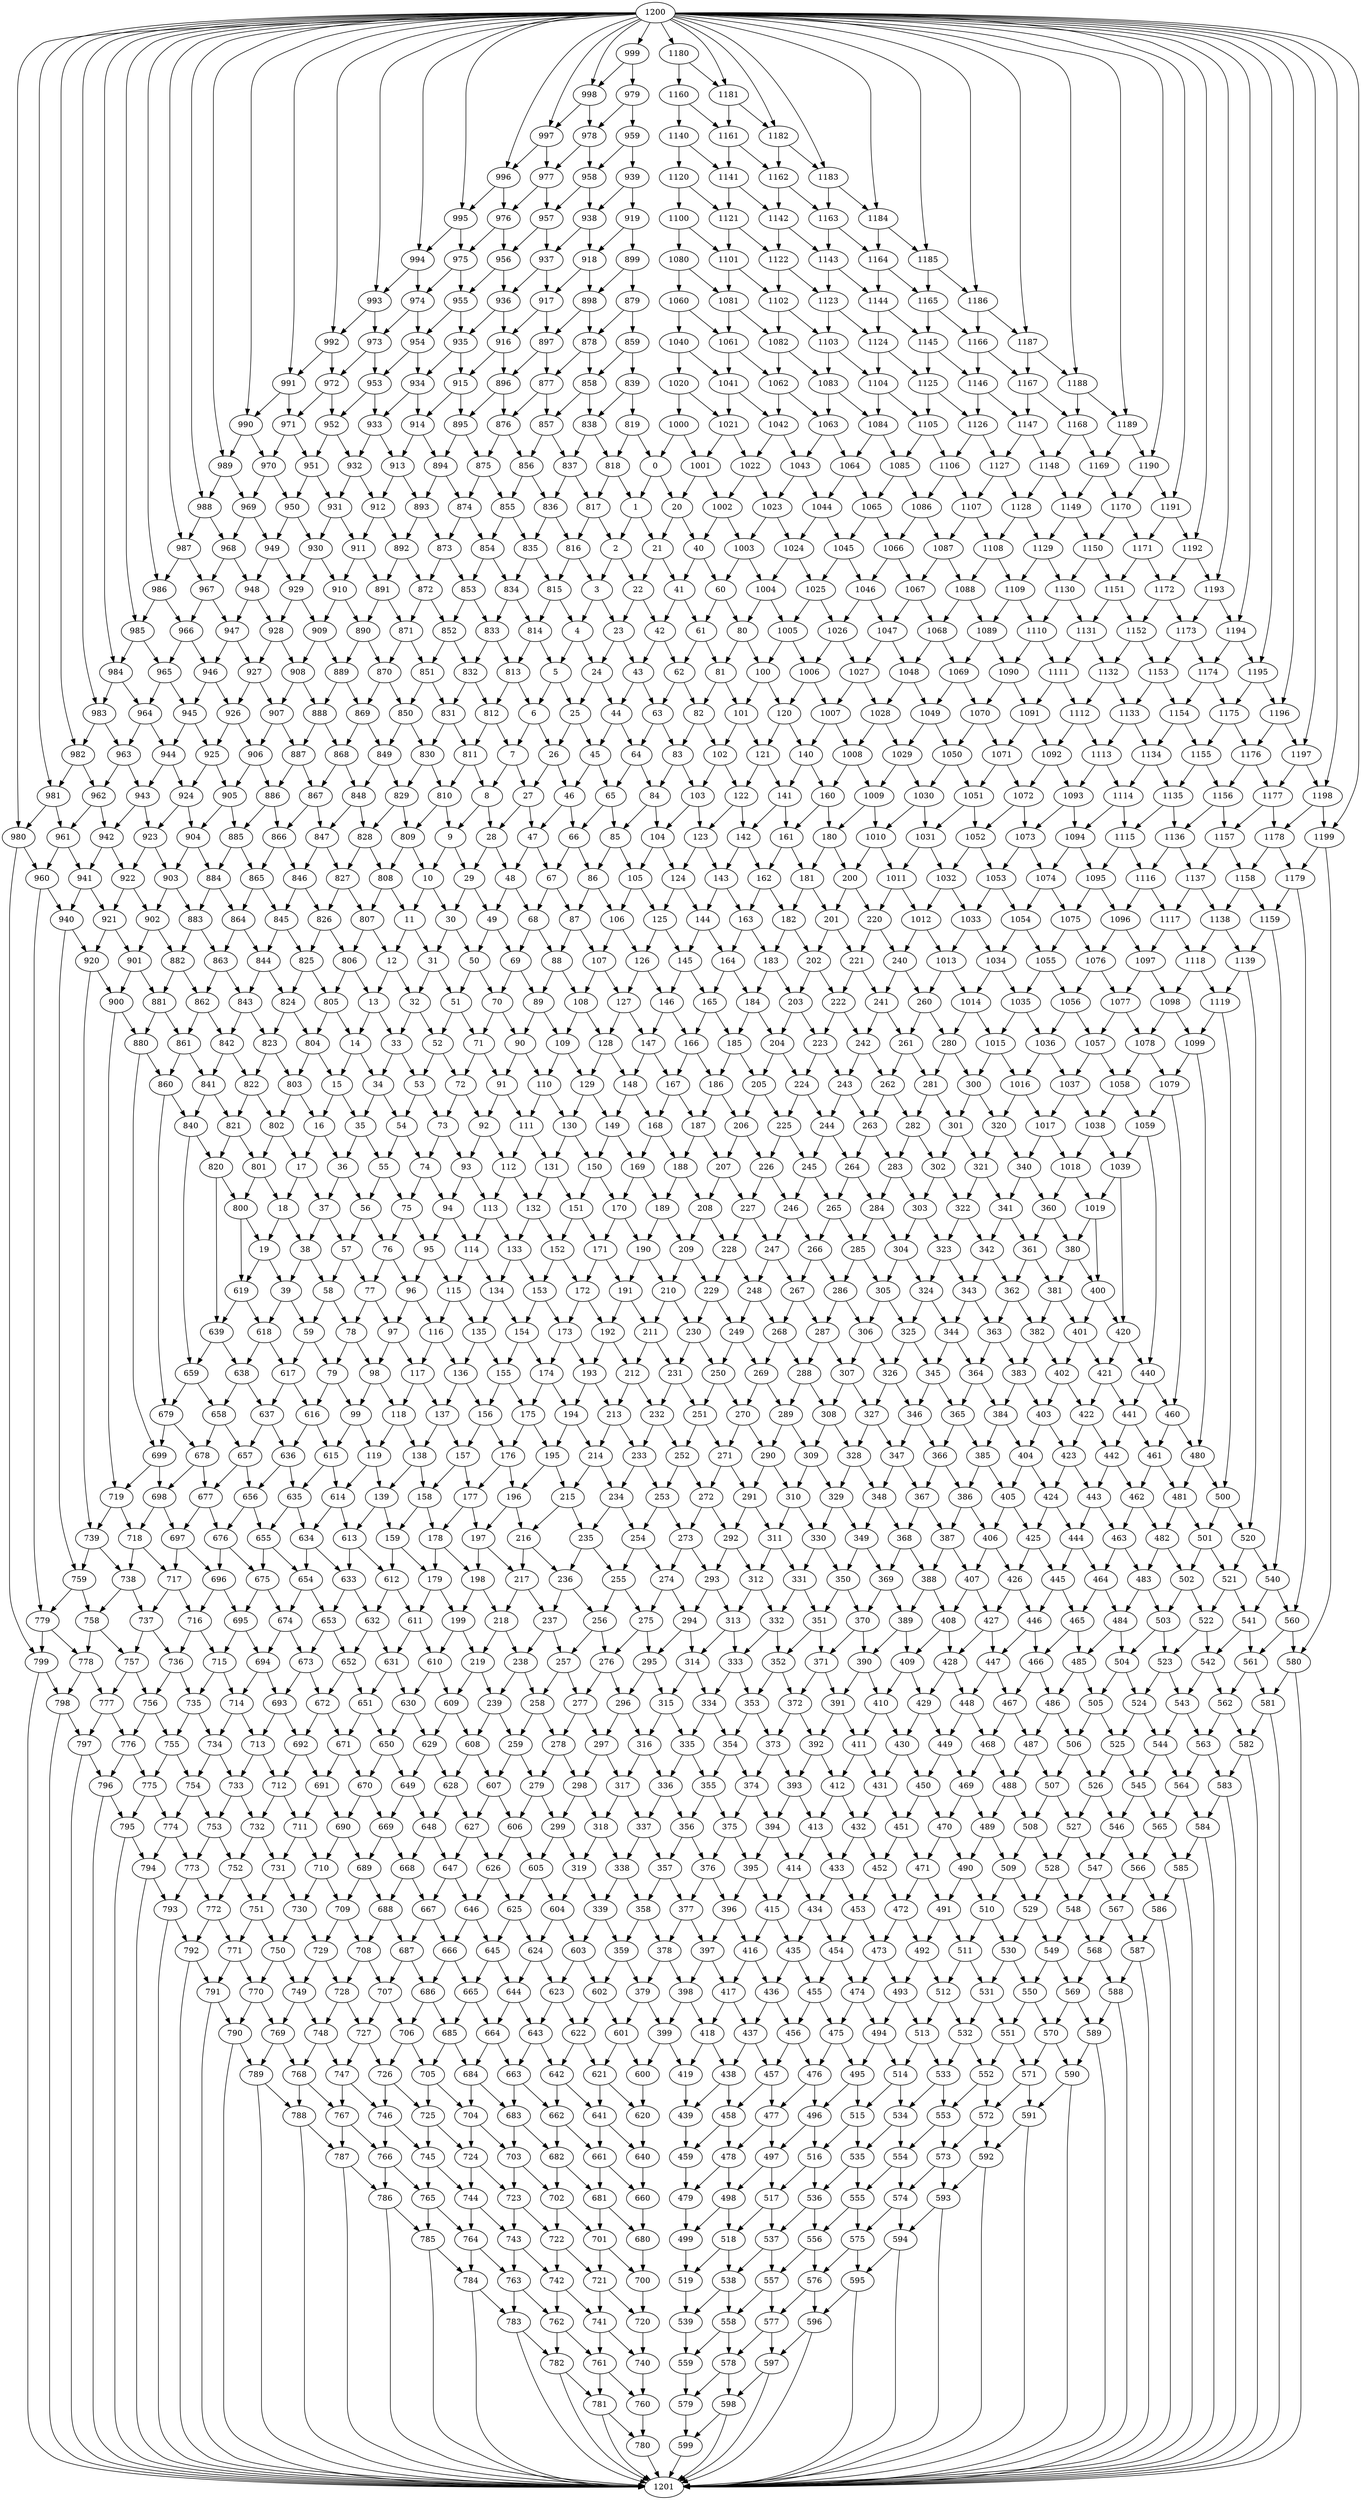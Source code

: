 /* Created by igraph 0.7.1 */
digraph {
  0;
  1;
  2;
  3;
  4;
  5;
  6;
  7;
  8;
  9;
  10;
  11;
  12;
  13;
  14;
  15;
  16;
  17;
  18;
  19;
  20;
  21;
  22;
  23;
  24;
  25;
  26;
  27;
  28;
  29;
  30;
  31;
  32;
  33;
  34;
  35;
  36;
  37;
  38;
  39;
  40;
  41;
  42;
  43;
  44;
  45;
  46;
  47;
  48;
  49;
  50;
  51;
  52;
  53;
  54;
  55;
  56;
  57;
  58;
  59;
  60;
  61;
  62;
  63;
  64;
  65;
  66;
  67;
  68;
  69;
  70;
  71;
  72;
  73;
  74;
  75;
  76;
  77;
  78;
  79;
  80;
  81;
  82;
  83;
  84;
  85;
  86;
  87;
  88;
  89;
  90;
  91;
  92;
  93;
  94;
  95;
  96;
  97;
  98;
  99;
  100;
  101;
  102;
  103;
  104;
  105;
  106;
  107;
  108;
  109;
  110;
  111;
  112;
  113;
  114;
  115;
  116;
  117;
  118;
  119;
  120;
  121;
  122;
  123;
  124;
  125;
  126;
  127;
  128;
  129;
  130;
  131;
  132;
  133;
  134;
  135;
  136;
  137;
  138;
  139;
  140;
  141;
  142;
  143;
  144;
  145;
  146;
  147;
  148;
  149;
  150;
  151;
  152;
  153;
  154;
  155;
  156;
  157;
  158;
  159;
  160;
  161;
  162;
  163;
  164;
  165;
  166;
  167;
  168;
  169;
  170;
  171;
  172;
  173;
  174;
  175;
  176;
  177;
  178;
  179;
  180;
  181;
  182;
  183;
  184;
  185;
  186;
  187;
  188;
  189;
  190;
  191;
  192;
  193;
  194;
  195;
  196;
  197;
  198;
  199;
  200;
  201;
  202;
  203;
  204;
  205;
  206;
  207;
  208;
  209;
  210;
  211;
  212;
  213;
  214;
  215;
  216;
  217;
  218;
  219;
  220;
  221;
  222;
  223;
  224;
  225;
  226;
  227;
  228;
  229;
  230;
  231;
  232;
  233;
  234;
  235;
  236;
  237;
  238;
  239;
  240;
  241;
  242;
  243;
  244;
  245;
  246;
  247;
  248;
  249;
  250;
  251;
  252;
  253;
  254;
  255;
  256;
  257;
  258;
  259;
  260;
  261;
  262;
  263;
  264;
  265;
  266;
  267;
  268;
  269;
  270;
  271;
  272;
  273;
  274;
  275;
  276;
  277;
  278;
  279;
  280;
  281;
  282;
  283;
  284;
  285;
  286;
  287;
  288;
  289;
  290;
  291;
  292;
  293;
  294;
  295;
  296;
  297;
  298;
  299;
  300;
  301;
  302;
  303;
  304;
  305;
  306;
  307;
  308;
  309;
  310;
  311;
  312;
  313;
  314;
  315;
  316;
  317;
  318;
  319;
  320;
  321;
  322;
  323;
  324;
  325;
  326;
  327;
  328;
  329;
  330;
  331;
  332;
  333;
  334;
  335;
  336;
  337;
  338;
  339;
  340;
  341;
  342;
  343;
  344;
  345;
  346;
  347;
  348;
  349;
  350;
  351;
  352;
  353;
  354;
  355;
  356;
  357;
  358;
  359;
  360;
  361;
  362;
  363;
  364;
  365;
  366;
  367;
  368;
  369;
  370;
  371;
  372;
  373;
  374;
  375;
  376;
  377;
  378;
  379;
  380;
  381;
  382;
  383;
  384;
  385;
  386;
  387;
  388;
  389;
  390;
  391;
  392;
  393;
  394;
  395;
  396;
  397;
  398;
  399;
  400;
  401;
  402;
  403;
  404;
  405;
  406;
  407;
  408;
  409;
  410;
  411;
  412;
  413;
  414;
  415;
  416;
  417;
  418;
  419;
  420;
  421;
  422;
  423;
  424;
  425;
  426;
  427;
  428;
  429;
  430;
  431;
  432;
  433;
  434;
  435;
  436;
  437;
  438;
  439;
  440;
  441;
  442;
  443;
  444;
  445;
  446;
  447;
  448;
  449;
  450;
  451;
  452;
  453;
  454;
  455;
  456;
  457;
  458;
  459;
  460;
  461;
  462;
  463;
  464;
  465;
  466;
  467;
  468;
  469;
  470;
  471;
  472;
  473;
  474;
  475;
  476;
  477;
  478;
  479;
  480;
  481;
  482;
  483;
  484;
  485;
  486;
  487;
  488;
  489;
  490;
  491;
  492;
  493;
  494;
  495;
  496;
  497;
  498;
  499;
  500;
  501;
  502;
  503;
  504;
  505;
  506;
  507;
  508;
  509;
  510;
  511;
  512;
  513;
  514;
  515;
  516;
  517;
  518;
  519;
  520;
  521;
  522;
  523;
  524;
  525;
  526;
  527;
  528;
  529;
  530;
  531;
  532;
  533;
  534;
  535;
  536;
  537;
  538;
  539;
  540;
  541;
  542;
  543;
  544;
  545;
  546;
  547;
  548;
  549;
  550;
  551;
  552;
  553;
  554;
  555;
  556;
  557;
  558;
  559;
  560;
  561;
  562;
  563;
  564;
  565;
  566;
  567;
  568;
  569;
  570;
  571;
  572;
  573;
  574;
  575;
  576;
  577;
  578;
  579;
  580;
  581;
  582;
  583;
  584;
  585;
  586;
  587;
  588;
  589;
  590;
  591;
  592;
  593;
  594;
  595;
  596;
  597;
  598;
  599;
  600;
  601;
  602;
  603;
  604;
  605;
  606;
  607;
  608;
  609;
  610;
  611;
  612;
  613;
  614;
  615;
  616;
  617;
  618;
  619;
  620;
  621;
  622;
  623;
  624;
  625;
  626;
  627;
  628;
  629;
  630;
  631;
  632;
  633;
  634;
  635;
  636;
  637;
  638;
  639;
  640;
  641;
  642;
  643;
  644;
  645;
  646;
  647;
  648;
  649;
  650;
  651;
  652;
  653;
  654;
  655;
  656;
  657;
  658;
  659;
  660;
  661;
  662;
  663;
  664;
  665;
  666;
  667;
  668;
  669;
  670;
  671;
  672;
  673;
  674;
  675;
  676;
  677;
  678;
  679;
  680;
  681;
  682;
  683;
  684;
  685;
  686;
  687;
  688;
  689;
  690;
  691;
  692;
  693;
  694;
  695;
  696;
  697;
  698;
  699;
  700;
  701;
  702;
  703;
  704;
  705;
  706;
  707;
  708;
  709;
  710;
  711;
  712;
  713;
  714;
  715;
  716;
  717;
  718;
  719;
  720;
  721;
  722;
  723;
  724;
  725;
  726;
  727;
  728;
  729;
  730;
  731;
  732;
  733;
  734;
  735;
  736;
  737;
  738;
  739;
  740;
  741;
  742;
  743;
  744;
  745;
  746;
  747;
  748;
  749;
  750;
  751;
  752;
  753;
  754;
  755;
  756;
  757;
  758;
  759;
  760;
  761;
  762;
  763;
  764;
  765;
  766;
  767;
  768;
  769;
  770;
  771;
  772;
  773;
  774;
  775;
  776;
  777;
  778;
  779;
  780;
  781;
  782;
  783;
  784;
  785;
  786;
  787;
  788;
  789;
  790;
  791;
  792;
  793;
  794;
  795;
  796;
  797;
  798;
  799;
  800;
  801;
  802;
  803;
  804;
  805;
  806;
  807;
  808;
  809;
  810;
  811;
  812;
  813;
  814;
  815;
  816;
  817;
  818;
  819;
  820;
  821;
  822;
  823;
  824;
  825;
  826;
  827;
  828;
  829;
  830;
  831;
  832;
  833;
  834;
  835;
  836;
  837;
  838;
  839;
  840;
  841;
  842;
  843;
  844;
  845;
  846;
  847;
  848;
  849;
  850;
  851;
  852;
  853;
  854;
  855;
  856;
  857;
  858;
  859;
  860;
  861;
  862;
  863;
  864;
  865;
  866;
  867;
  868;
  869;
  870;
  871;
  872;
  873;
  874;
  875;
  876;
  877;
  878;
  879;
  880;
  881;
  882;
  883;
  884;
  885;
  886;
  887;
  888;
  889;
  890;
  891;
  892;
  893;
  894;
  895;
  896;
  897;
  898;
  899;
  900;
  901;
  902;
  903;
  904;
  905;
  906;
  907;
  908;
  909;
  910;
  911;
  912;
  913;
  914;
  915;
  916;
  917;
  918;
  919;
  920;
  921;
  922;
  923;
  924;
  925;
  926;
  927;
  928;
  929;
  930;
  931;
  932;
  933;
  934;
  935;
  936;
  937;
  938;
  939;
  940;
  941;
  942;
  943;
  944;
  945;
  946;
  947;
  948;
  949;
  950;
  951;
  952;
  953;
  954;
  955;
  956;
  957;
  958;
  959;
  960;
  961;
  962;
  963;
  964;
  965;
  966;
  967;
  968;
  969;
  970;
  971;
  972;
  973;
  974;
  975;
  976;
  977;
  978;
  979;
  980;
  981;
  982;
  983;
  984;
  985;
  986;
  987;
  988;
  989;
  990;
  991;
  992;
  993;
  994;
  995;
  996;
  997;
  998;
  999;
  1000;
  1001;
  1002;
  1003;
  1004;
  1005;
  1006;
  1007;
  1008;
  1009;
  1010;
  1011;
  1012;
  1013;
  1014;
  1015;
  1016;
  1017;
  1018;
  1019;
  1020;
  1021;
  1022;
  1023;
  1024;
  1025;
  1026;
  1027;
  1028;
  1029;
  1030;
  1031;
  1032;
  1033;
  1034;
  1035;
  1036;
  1037;
  1038;
  1039;
  1040;
  1041;
  1042;
  1043;
  1044;
  1045;
  1046;
  1047;
  1048;
  1049;
  1050;
  1051;
  1052;
  1053;
  1054;
  1055;
  1056;
  1057;
  1058;
  1059;
  1060;
  1061;
  1062;
  1063;
  1064;
  1065;
  1066;
  1067;
  1068;
  1069;
  1070;
  1071;
  1072;
  1073;
  1074;
  1075;
  1076;
  1077;
  1078;
  1079;
  1080;
  1081;
  1082;
  1083;
  1084;
  1085;
  1086;
  1087;
  1088;
  1089;
  1090;
  1091;
  1092;
  1093;
  1094;
  1095;
  1096;
  1097;
  1098;
  1099;
  1100;
  1101;
  1102;
  1103;
  1104;
  1105;
  1106;
  1107;
  1108;
  1109;
  1110;
  1111;
  1112;
  1113;
  1114;
  1115;
  1116;
  1117;
  1118;
  1119;
  1120;
  1121;
  1122;
  1123;
  1124;
  1125;
  1126;
  1127;
  1128;
  1129;
  1130;
  1131;
  1132;
  1133;
  1134;
  1135;
  1136;
  1137;
  1138;
  1139;
  1140;
  1141;
  1142;
  1143;
  1144;
  1145;
  1146;
  1147;
  1148;
  1149;
  1150;
  1151;
  1152;
  1153;
  1154;
  1155;
  1156;
  1157;
  1158;
  1159;
  1160;
  1161;
  1162;
  1163;
  1164;
  1165;
  1166;
  1167;
  1168;
  1169;
  1170;
  1171;
  1172;
  1173;
  1174;
  1175;
  1176;
  1177;
  1178;
  1179;
  1180;
  1181;
  1182;
  1183;
  1184;
  1185;
  1186;
  1187;
  1188;
  1189;
  1190;
  1191;
  1192;
  1193;
  1194;
  1195;
  1196;
  1197;
  1198;
  1199;
  1200;
  1201;

  0 -> 1;
  1 -> 2;
  2 -> 3;
  3 -> 4;
  4 -> 5;
  5 -> 6;
  6 -> 7;
  7 -> 8;
  8 -> 9;
  9 -> 10;
  10 -> 11;
  11 -> 12;
  12 -> 13;
  13 -> 14;
  14 -> 15;
  15 -> 16;
  16 -> 17;
  17 -> 18;
  18 -> 19;
  0 -> 20;
  20 -> 21;
  1 -> 21;
  21 -> 22;
  2 -> 22;
  22 -> 23;
  3 -> 23;
  23 -> 24;
  4 -> 24;
  24 -> 25;
  5 -> 25;
  25 -> 26;
  6 -> 26;
  26 -> 27;
  7 -> 27;
  27 -> 28;
  8 -> 28;
  28 -> 29;
  9 -> 29;
  29 -> 30;
  10 -> 30;
  30 -> 31;
  11 -> 31;
  31 -> 32;
  12 -> 32;
  32 -> 33;
  13 -> 33;
  33 -> 34;
  14 -> 34;
  34 -> 35;
  15 -> 35;
  35 -> 36;
  16 -> 36;
  36 -> 37;
  17 -> 37;
  37 -> 38;
  18 -> 38;
  38 -> 39;
  19 -> 39;
  20 -> 40;
  40 -> 41;
  21 -> 41;
  41 -> 42;
  22 -> 42;
  42 -> 43;
  23 -> 43;
  43 -> 44;
  24 -> 44;
  44 -> 45;
  25 -> 45;
  45 -> 46;
  26 -> 46;
  46 -> 47;
  27 -> 47;
  47 -> 48;
  28 -> 48;
  48 -> 49;
  29 -> 49;
  49 -> 50;
  30 -> 50;
  50 -> 51;
  31 -> 51;
  51 -> 52;
  32 -> 52;
  52 -> 53;
  33 -> 53;
  53 -> 54;
  34 -> 54;
  54 -> 55;
  35 -> 55;
  55 -> 56;
  36 -> 56;
  56 -> 57;
  37 -> 57;
  57 -> 58;
  38 -> 58;
  58 -> 59;
  39 -> 59;
  40 -> 60;
  60 -> 61;
  41 -> 61;
  61 -> 62;
  42 -> 62;
  62 -> 63;
  43 -> 63;
  63 -> 64;
  44 -> 64;
  64 -> 65;
  45 -> 65;
  65 -> 66;
  46 -> 66;
  66 -> 67;
  47 -> 67;
  67 -> 68;
  48 -> 68;
  68 -> 69;
  49 -> 69;
  69 -> 70;
  50 -> 70;
  70 -> 71;
  51 -> 71;
  71 -> 72;
  52 -> 72;
  72 -> 73;
  53 -> 73;
  73 -> 74;
  54 -> 74;
  74 -> 75;
  55 -> 75;
  75 -> 76;
  56 -> 76;
  76 -> 77;
  57 -> 77;
  77 -> 78;
  58 -> 78;
  78 -> 79;
  59 -> 79;
  60 -> 80;
  80 -> 81;
  61 -> 81;
  81 -> 82;
  62 -> 82;
  82 -> 83;
  63 -> 83;
  83 -> 84;
  64 -> 84;
  84 -> 85;
  65 -> 85;
  85 -> 86;
  66 -> 86;
  86 -> 87;
  67 -> 87;
  87 -> 88;
  68 -> 88;
  88 -> 89;
  69 -> 89;
  89 -> 90;
  70 -> 90;
  90 -> 91;
  71 -> 91;
  91 -> 92;
  72 -> 92;
  92 -> 93;
  73 -> 93;
  93 -> 94;
  74 -> 94;
  94 -> 95;
  75 -> 95;
  95 -> 96;
  76 -> 96;
  96 -> 97;
  77 -> 97;
  97 -> 98;
  78 -> 98;
  98 -> 99;
  79 -> 99;
  80 -> 100;
  100 -> 101;
  81 -> 101;
  101 -> 102;
  82 -> 102;
  102 -> 103;
  83 -> 103;
  103 -> 104;
  84 -> 104;
  104 -> 105;
  85 -> 105;
  105 -> 106;
  86 -> 106;
  106 -> 107;
  87 -> 107;
  107 -> 108;
  88 -> 108;
  108 -> 109;
  89 -> 109;
  109 -> 110;
  90 -> 110;
  110 -> 111;
  91 -> 111;
  111 -> 112;
  92 -> 112;
  112 -> 113;
  93 -> 113;
  113 -> 114;
  94 -> 114;
  114 -> 115;
  95 -> 115;
  115 -> 116;
  96 -> 116;
  116 -> 117;
  97 -> 117;
  117 -> 118;
  98 -> 118;
  118 -> 119;
  99 -> 119;
  100 -> 120;
  120 -> 121;
  101 -> 121;
  121 -> 122;
  102 -> 122;
  122 -> 123;
  103 -> 123;
  123 -> 124;
  104 -> 124;
  124 -> 125;
  105 -> 125;
  125 -> 126;
  106 -> 126;
  126 -> 127;
  107 -> 127;
  127 -> 128;
  108 -> 128;
  128 -> 129;
  109 -> 129;
  129 -> 130;
  110 -> 130;
  130 -> 131;
  111 -> 131;
  131 -> 132;
  112 -> 132;
  132 -> 133;
  113 -> 133;
  133 -> 134;
  114 -> 134;
  134 -> 135;
  115 -> 135;
  135 -> 136;
  116 -> 136;
  136 -> 137;
  117 -> 137;
  137 -> 138;
  118 -> 138;
  138 -> 139;
  119 -> 139;
  120 -> 140;
  140 -> 141;
  121 -> 141;
  141 -> 142;
  122 -> 142;
  142 -> 143;
  123 -> 143;
  143 -> 144;
  124 -> 144;
  144 -> 145;
  125 -> 145;
  145 -> 146;
  126 -> 146;
  146 -> 147;
  127 -> 147;
  147 -> 148;
  128 -> 148;
  148 -> 149;
  129 -> 149;
  149 -> 150;
  130 -> 150;
  150 -> 151;
  131 -> 151;
  151 -> 152;
  132 -> 152;
  152 -> 153;
  133 -> 153;
  153 -> 154;
  134 -> 154;
  154 -> 155;
  135 -> 155;
  155 -> 156;
  136 -> 156;
  156 -> 157;
  137 -> 157;
  157 -> 158;
  138 -> 158;
  158 -> 159;
  139 -> 159;
  140 -> 160;
  160 -> 161;
  141 -> 161;
  161 -> 162;
  142 -> 162;
  162 -> 163;
  143 -> 163;
  163 -> 164;
  144 -> 164;
  164 -> 165;
  145 -> 165;
  165 -> 166;
  146 -> 166;
  166 -> 167;
  147 -> 167;
  167 -> 168;
  148 -> 168;
  168 -> 169;
  149 -> 169;
  169 -> 170;
  150 -> 170;
  170 -> 171;
  151 -> 171;
  171 -> 172;
  152 -> 172;
  172 -> 173;
  153 -> 173;
  173 -> 174;
  154 -> 174;
  174 -> 175;
  155 -> 175;
  175 -> 176;
  156 -> 176;
  176 -> 177;
  157 -> 177;
  177 -> 178;
  158 -> 178;
  178 -> 179;
  159 -> 179;
  160 -> 180;
  180 -> 181;
  161 -> 181;
  181 -> 182;
  162 -> 182;
  182 -> 183;
  163 -> 183;
  183 -> 184;
  164 -> 184;
  184 -> 185;
  165 -> 185;
  185 -> 186;
  166 -> 186;
  186 -> 187;
  167 -> 187;
  187 -> 188;
  168 -> 188;
  188 -> 189;
  169 -> 189;
  189 -> 190;
  170 -> 190;
  190 -> 191;
  171 -> 191;
  191 -> 192;
  172 -> 192;
  192 -> 193;
  173 -> 193;
  193 -> 194;
  174 -> 194;
  194 -> 195;
  175 -> 195;
  195 -> 196;
  176 -> 196;
  196 -> 197;
  177 -> 197;
  197 -> 198;
  178 -> 198;
  198 -> 199;
  179 -> 199;
  180 -> 200;
  200 -> 201;
  181 -> 201;
  201 -> 202;
  182 -> 202;
  202 -> 203;
  183 -> 203;
  203 -> 204;
  184 -> 204;
  204 -> 205;
  185 -> 205;
  205 -> 206;
  186 -> 206;
  206 -> 207;
  187 -> 207;
  207 -> 208;
  188 -> 208;
  208 -> 209;
  189 -> 209;
  209 -> 210;
  190 -> 210;
  210 -> 211;
  191 -> 211;
  211 -> 212;
  192 -> 212;
  212 -> 213;
  193 -> 213;
  213 -> 214;
  194 -> 214;
  214 -> 215;
  195 -> 215;
  215 -> 216;
  196 -> 216;
  216 -> 217;
  197 -> 217;
  217 -> 218;
  198 -> 218;
  218 -> 219;
  199 -> 219;
  200 -> 220;
  220 -> 221;
  201 -> 221;
  221 -> 222;
  202 -> 222;
  222 -> 223;
  203 -> 223;
  223 -> 224;
  204 -> 224;
  224 -> 225;
  205 -> 225;
  225 -> 226;
  206 -> 226;
  226 -> 227;
  207 -> 227;
  227 -> 228;
  208 -> 228;
  228 -> 229;
  209 -> 229;
  229 -> 230;
  210 -> 230;
  230 -> 231;
  211 -> 231;
  231 -> 232;
  212 -> 232;
  232 -> 233;
  213 -> 233;
  233 -> 234;
  214 -> 234;
  234 -> 235;
  215 -> 235;
  235 -> 236;
  216 -> 236;
  236 -> 237;
  217 -> 237;
  237 -> 238;
  218 -> 238;
  238 -> 239;
  219 -> 239;
  220 -> 240;
  240 -> 241;
  221 -> 241;
  241 -> 242;
  222 -> 242;
  242 -> 243;
  223 -> 243;
  243 -> 244;
  224 -> 244;
  244 -> 245;
  225 -> 245;
  245 -> 246;
  226 -> 246;
  246 -> 247;
  227 -> 247;
  247 -> 248;
  228 -> 248;
  248 -> 249;
  229 -> 249;
  249 -> 250;
  230 -> 250;
  250 -> 251;
  231 -> 251;
  251 -> 252;
  232 -> 252;
  252 -> 253;
  233 -> 253;
  253 -> 254;
  234 -> 254;
  254 -> 255;
  235 -> 255;
  255 -> 256;
  236 -> 256;
  256 -> 257;
  237 -> 257;
  257 -> 258;
  238 -> 258;
  258 -> 259;
  239 -> 259;
  240 -> 260;
  260 -> 261;
  241 -> 261;
  261 -> 262;
  242 -> 262;
  262 -> 263;
  243 -> 263;
  263 -> 264;
  244 -> 264;
  264 -> 265;
  245 -> 265;
  265 -> 266;
  246 -> 266;
  266 -> 267;
  247 -> 267;
  267 -> 268;
  248 -> 268;
  268 -> 269;
  249 -> 269;
  269 -> 270;
  250 -> 270;
  270 -> 271;
  251 -> 271;
  271 -> 272;
  252 -> 272;
  272 -> 273;
  253 -> 273;
  273 -> 274;
  254 -> 274;
  274 -> 275;
  255 -> 275;
  275 -> 276;
  256 -> 276;
  276 -> 277;
  257 -> 277;
  277 -> 278;
  258 -> 278;
  278 -> 279;
  259 -> 279;
  260 -> 280;
  280 -> 281;
  261 -> 281;
  281 -> 282;
  262 -> 282;
  282 -> 283;
  263 -> 283;
  283 -> 284;
  264 -> 284;
  284 -> 285;
  265 -> 285;
  285 -> 286;
  266 -> 286;
  286 -> 287;
  267 -> 287;
  287 -> 288;
  268 -> 288;
  288 -> 289;
  269 -> 289;
  289 -> 290;
  270 -> 290;
  290 -> 291;
  271 -> 291;
  291 -> 292;
  272 -> 292;
  292 -> 293;
  273 -> 293;
  293 -> 294;
  274 -> 294;
  294 -> 295;
  275 -> 295;
  295 -> 296;
  276 -> 296;
  296 -> 297;
  277 -> 297;
  297 -> 298;
  278 -> 298;
  298 -> 299;
  279 -> 299;
  280 -> 300;
  300 -> 301;
  281 -> 301;
  301 -> 302;
  282 -> 302;
  302 -> 303;
  283 -> 303;
  303 -> 304;
  284 -> 304;
  304 -> 305;
  285 -> 305;
  305 -> 306;
  286 -> 306;
  306 -> 307;
  287 -> 307;
  307 -> 308;
  288 -> 308;
  308 -> 309;
  289 -> 309;
  309 -> 310;
  290 -> 310;
  310 -> 311;
  291 -> 311;
  311 -> 312;
  292 -> 312;
  312 -> 313;
  293 -> 313;
  313 -> 314;
  294 -> 314;
  314 -> 315;
  295 -> 315;
  315 -> 316;
  296 -> 316;
  316 -> 317;
  297 -> 317;
  317 -> 318;
  298 -> 318;
  318 -> 319;
  299 -> 319;
  300 -> 320;
  320 -> 321;
  301 -> 321;
  321 -> 322;
  302 -> 322;
  322 -> 323;
  303 -> 323;
  323 -> 324;
  304 -> 324;
  324 -> 325;
  305 -> 325;
  325 -> 326;
  306 -> 326;
  326 -> 327;
  307 -> 327;
  327 -> 328;
  308 -> 328;
  328 -> 329;
  309 -> 329;
  329 -> 330;
  310 -> 330;
  330 -> 331;
  311 -> 331;
  331 -> 332;
  312 -> 332;
  332 -> 333;
  313 -> 333;
  333 -> 334;
  314 -> 334;
  334 -> 335;
  315 -> 335;
  335 -> 336;
  316 -> 336;
  336 -> 337;
  317 -> 337;
  337 -> 338;
  318 -> 338;
  338 -> 339;
  319 -> 339;
  320 -> 340;
  340 -> 341;
  321 -> 341;
  341 -> 342;
  322 -> 342;
  342 -> 343;
  323 -> 343;
  343 -> 344;
  324 -> 344;
  344 -> 345;
  325 -> 345;
  345 -> 346;
  326 -> 346;
  346 -> 347;
  327 -> 347;
  347 -> 348;
  328 -> 348;
  348 -> 349;
  329 -> 349;
  349 -> 350;
  330 -> 350;
  350 -> 351;
  331 -> 351;
  351 -> 352;
  332 -> 352;
  352 -> 353;
  333 -> 353;
  353 -> 354;
  334 -> 354;
  354 -> 355;
  335 -> 355;
  355 -> 356;
  336 -> 356;
  356 -> 357;
  337 -> 357;
  357 -> 358;
  338 -> 358;
  358 -> 359;
  339 -> 359;
  340 -> 360;
  360 -> 361;
  341 -> 361;
  361 -> 362;
  342 -> 362;
  362 -> 363;
  343 -> 363;
  363 -> 364;
  344 -> 364;
  364 -> 365;
  345 -> 365;
  365 -> 366;
  346 -> 366;
  366 -> 367;
  347 -> 367;
  367 -> 368;
  348 -> 368;
  368 -> 369;
  349 -> 369;
  369 -> 370;
  350 -> 370;
  370 -> 371;
  351 -> 371;
  371 -> 372;
  352 -> 372;
  372 -> 373;
  353 -> 373;
  373 -> 374;
  354 -> 374;
  374 -> 375;
  355 -> 375;
  375 -> 376;
  356 -> 376;
  376 -> 377;
  357 -> 377;
  377 -> 378;
  358 -> 378;
  378 -> 379;
  359 -> 379;
  360 -> 380;
  380 -> 381;
  361 -> 381;
  381 -> 382;
  362 -> 382;
  382 -> 383;
  363 -> 383;
  383 -> 384;
  364 -> 384;
  384 -> 385;
  365 -> 385;
  385 -> 386;
  366 -> 386;
  386 -> 387;
  367 -> 387;
  387 -> 388;
  368 -> 388;
  388 -> 389;
  369 -> 389;
  389 -> 390;
  370 -> 390;
  390 -> 391;
  371 -> 391;
  391 -> 392;
  372 -> 392;
  392 -> 393;
  373 -> 393;
  393 -> 394;
  374 -> 394;
  394 -> 395;
  375 -> 395;
  395 -> 396;
  376 -> 396;
  396 -> 397;
  377 -> 397;
  397 -> 398;
  378 -> 398;
  398 -> 399;
  379 -> 399;
  380 -> 400;
  400 -> 401;
  381 -> 401;
  401 -> 402;
  382 -> 402;
  402 -> 403;
  383 -> 403;
  403 -> 404;
  384 -> 404;
  404 -> 405;
  385 -> 405;
  405 -> 406;
  386 -> 406;
  406 -> 407;
  387 -> 407;
  407 -> 408;
  388 -> 408;
  408 -> 409;
  389 -> 409;
  409 -> 410;
  390 -> 410;
  410 -> 411;
  391 -> 411;
  411 -> 412;
  392 -> 412;
  412 -> 413;
  393 -> 413;
  413 -> 414;
  394 -> 414;
  414 -> 415;
  395 -> 415;
  415 -> 416;
  396 -> 416;
  416 -> 417;
  397 -> 417;
  417 -> 418;
  398 -> 418;
  418 -> 419;
  399 -> 419;
  400 -> 420;
  420 -> 421;
  401 -> 421;
  421 -> 422;
  402 -> 422;
  422 -> 423;
  403 -> 423;
  423 -> 424;
  404 -> 424;
  424 -> 425;
  405 -> 425;
  425 -> 426;
  406 -> 426;
  426 -> 427;
  407 -> 427;
  427 -> 428;
  408 -> 428;
  428 -> 429;
  409 -> 429;
  429 -> 430;
  410 -> 430;
  430 -> 431;
  411 -> 431;
  431 -> 432;
  412 -> 432;
  432 -> 433;
  413 -> 433;
  433 -> 434;
  414 -> 434;
  434 -> 435;
  415 -> 435;
  435 -> 436;
  416 -> 436;
  436 -> 437;
  417 -> 437;
  437 -> 438;
  418 -> 438;
  438 -> 439;
  419 -> 439;
  420 -> 440;
  440 -> 441;
  421 -> 441;
  441 -> 442;
  422 -> 442;
  442 -> 443;
  423 -> 443;
  443 -> 444;
  424 -> 444;
  444 -> 445;
  425 -> 445;
  445 -> 446;
  426 -> 446;
  446 -> 447;
  427 -> 447;
  447 -> 448;
  428 -> 448;
  448 -> 449;
  429 -> 449;
  449 -> 450;
  430 -> 450;
  450 -> 451;
  431 -> 451;
  451 -> 452;
  432 -> 452;
  452 -> 453;
  433 -> 453;
  453 -> 454;
  434 -> 454;
  454 -> 455;
  435 -> 455;
  455 -> 456;
  436 -> 456;
  456 -> 457;
  437 -> 457;
  457 -> 458;
  438 -> 458;
  458 -> 459;
  439 -> 459;
  440 -> 460;
  460 -> 461;
  441 -> 461;
  461 -> 462;
  442 -> 462;
  462 -> 463;
  443 -> 463;
  463 -> 464;
  444 -> 464;
  464 -> 465;
  445 -> 465;
  465 -> 466;
  446 -> 466;
  466 -> 467;
  447 -> 467;
  467 -> 468;
  448 -> 468;
  468 -> 469;
  449 -> 469;
  469 -> 470;
  450 -> 470;
  470 -> 471;
  451 -> 471;
  471 -> 472;
  452 -> 472;
  472 -> 473;
  453 -> 473;
  473 -> 474;
  454 -> 474;
  474 -> 475;
  455 -> 475;
  475 -> 476;
  456 -> 476;
  476 -> 477;
  457 -> 477;
  477 -> 478;
  458 -> 478;
  478 -> 479;
  459 -> 479;
  460 -> 480;
  480 -> 481;
  461 -> 481;
  481 -> 482;
  462 -> 482;
  482 -> 483;
  463 -> 483;
  483 -> 484;
  464 -> 484;
  484 -> 485;
  465 -> 485;
  485 -> 486;
  466 -> 486;
  486 -> 487;
  467 -> 487;
  487 -> 488;
  468 -> 488;
  488 -> 489;
  469 -> 489;
  489 -> 490;
  470 -> 490;
  490 -> 491;
  471 -> 491;
  491 -> 492;
  472 -> 492;
  492 -> 493;
  473 -> 493;
  493 -> 494;
  474 -> 494;
  494 -> 495;
  475 -> 495;
  495 -> 496;
  476 -> 496;
  496 -> 497;
  477 -> 497;
  497 -> 498;
  478 -> 498;
  498 -> 499;
  479 -> 499;
  480 -> 500;
  500 -> 501;
  481 -> 501;
  501 -> 502;
  482 -> 502;
  502 -> 503;
  483 -> 503;
  503 -> 504;
  484 -> 504;
  504 -> 505;
  485 -> 505;
  505 -> 506;
  486 -> 506;
  506 -> 507;
  487 -> 507;
  507 -> 508;
  488 -> 508;
  508 -> 509;
  489 -> 509;
  509 -> 510;
  490 -> 510;
  510 -> 511;
  491 -> 511;
  511 -> 512;
  492 -> 512;
  512 -> 513;
  493 -> 513;
  513 -> 514;
  494 -> 514;
  514 -> 515;
  495 -> 515;
  515 -> 516;
  496 -> 516;
  516 -> 517;
  497 -> 517;
  517 -> 518;
  498 -> 518;
  518 -> 519;
  499 -> 519;
  500 -> 520;
  520 -> 521;
  501 -> 521;
  521 -> 522;
  502 -> 522;
  522 -> 523;
  503 -> 523;
  523 -> 524;
  504 -> 524;
  524 -> 525;
  505 -> 525;
  525 -> 526;
  506 -> 526;
  526 -> 527;
  507 -> 527;
  527 -> 528;
  508 -> 528;
  528 -> 529;
  509 -> 529;
  529 -> 530;
  510 -> 530;
  530 -> 531;
  511 -> 531;
  531 -> 532;
  512 -> 532;
  532 -> 533;
  513 -> 533;
  533 -> 534;
  514 -> 534;
  534 -> 535;
  515 -> 535;
  535 -> 536;
  516 -> 536;
  536 -> 537;
  517 -> 537;
  537 -> 538;
  518 -> 538;
  538 -> 539;
  519 -> 539;
  520 -> 540;
  540 -> 541;
  521 -> 541;
  541 -> 542;
  522 -> 542;
  542 -> 543;
  523 -> 543;
  543 -> 544;
  524 -> 544;
  544 -> 545;
  525 -> 545;
  545 -> 546;
  526 -> 546;
  546 -> 547;
  527 -> 547;
  547 -> 548;
  528 -> 548;
  548 -> 549;
  529 -> 549;
  549 -> 550;
  530 -> 550;
  550 -> 551;
  531 -> 551;
  551 -> 552;
  532 -> 552;
  552 -> 553;
  533 -> 553;
  553 -> 554;
  534 -> 554;
  554 -> 555;
  535 -> 555;
  555 -> 556;
  536 -> 556;
  556 -> 557;
  537 -> 557;
  557 -> 558;
  538 -> 558;
  558 -> 559;
  539 -> 559;
  540 -> 560;
  560 -> 561;
  541 -> 561;
  561 -> 562;
  542 -> 562;
  562 -> 563;
  543 -> 563;
  563 -> 564;
  544 -> 564;
  564 -> 565;
  545 -> 565;
  565 -> 566;
  546 -> 566;
  566 -> 567;
  547 -> 567;
  567 -> 568;
  548 -> 568;
  568 -> 569;
  549 -> 569;
  569 -> 570;
  550 -> 570;
  570 -> 571;
  551 -> 571;
  571 -> 572;
  552 -> 572;
  572 -> 573;
  553 -> 573;
  573 -> 574;
  554 -> 574;
  574 -> 575;
  555 -> 575;
  575 -> 576;
  556 -> 576;
  576 -> 577;
  557 -> 577;
  577 -> 578;
  558 -> 578;
  578 -> 579;
  559 -> 579;
  580 -> 1201;
  560 -> 580;
  580 -> 581;
  581 -> 1201;
  561 -> 581;
  581 -> 582;
  582 -> 1201;
  562 -> 582;
  582 -> 583;
  583 -> 1201;
  563 -> 583;
  583 -> 584;
  584 -> 1201;
  564 -> 584;
  584 -> 585;
  585 -> 1201;
  565 -> 585;
  585 -> 586;
  586 -> 1201;
  566 -> 586;
  586 -> 587;
  587 -> 1201;
  567 -> 587;
  587 -> 588;
  588 -> 1201;
  568 -> 588;
  588 -> 589;
  589 -> 1201;
  569 -> 589;
  589 -> 590;
  590 -> 1201;
  570 -> 590;
  590 -> 591;
  591 -> 1201;
  571 -> 591;
  591 -> 592;
  592 -> 1201;
  572 -> 592;
  592 -> 593;
  593 -> 1201;
  573 -> 593;
  593 -> 594;
  594 -> 1201;
  574 -> 594;
  594 -> 595;
  595 -> 1201;
  575 -> 595;
  595 -> 596;
  596 -> 1201;
  576 -> 596;
  596 -> 597;
  597 -> 1201;
  577 -> 597;
  597 -> 598;
  598 -> 1201;
  578 -> 598;
  598 -> 599;
  599 -> 1201;
  579 -> 599;
  399 -> 600;
  601 -> 600;
  379 -> 601;
  602 -> 601;
  359 -> 602;
  603 -> 602;
  339 -> 603;
  604 -> 603;
  319 -> 604;
  605 -> 604;
  299 -> 605;
  606 -> 605;
  279 -> 606;
  607 -> 606;
  259 -> 607;
  608 -> 607;
  239 -> 608;
  609 -> 608;
  219 -> 609;
  610 -> 609;
  199 -> 610;
  611 -> 610;
  179 -> 611;
  612 -> 611;
  159 -> 612;
  613 -> 612;
  139 -> 613;
  614 -> 613;
  119 -> 614;
  615 -> 614;
  99 -> 615;
  616 -> 615;
  79 -> 616;
  617 -> 616;
  59 -> 617;
  618 -> 617;
  39 -> 618;
  619 -> 618;
  19 -> 619;
  600 -> 620;
  621 -> 620;
  601 -> 621;
  622 -> 621;
  602 -> 622;
  623 -> 622;
  603 -> 623;
  624 -> 623;
  604 -> 624;
  625 -> 624;
  605 -> 625;
  626 -> 625;
  606 -> 626;
  627 -> 626;
  607 -> 627;
  628 -> 627;
  608 -> 628;
  629 -> 628;
  609 -> 629;
  630 -> 629;
  610 -> 630;
  631 -> 630;
  611 -> 631;
  632 -> 631;
  612 -> 632;
  633 -> 632;
  613 -> 633;
  634 -> 633;
  614 -> 634;
  635 -> 634;
  615 -> 635;
  636 -> 635;
  616 -> 636;
  637 -> 636;
  617 -> 637;
  638 -> 637;
  618 -> 638;
  639 -> 638;
  619 -> 639;
  620 -> 640;
  641 -> 640;
  621 -> 641;
  642 -> 641;
  622 -> 642;
  643 -> 642;
  623 -> 643;
  644 -> 643;
  624 -> 644;
  645 -> 644;
  625 -> 645;
  646 -> 645;
  626 -> 646;
  647 -> 646;
  627 -> 647;
  648 -> 647;
  628 -> 648;
  649 -> 648;
  629 -> 649;
  650 -> 649;
  630 -> 650;
  651 -> 650;
  631 -> 651;
  652 -> 651;
  632 -> 652;
  653 -> 652;
  633 -> 653;
  654 -> 653;
  634 -> 654;
  655 -> 654;
  635 -> 655;
  656 -> 655;
  636 -> 656;
  657 -> 656;
  637 -> 657;
  658 -> 657;
  638 -> 658;
  659 -> 658;
  639 -> 659;
  640 -> 660;
  661 -> 660;
  641 -> 661;
  662 -> 661;
  642 -> 662;
  663 -> 662;
  643 -> 663;
  664 -> 663;
  644 -> 664;
  665 -> 664;
  645 -> 665;
  666 -> 665;
  646 -> 666;
  667 -> 666;
  647 -> 667;
  668 -> 667;
  648 -> 668;
  669 -> 668;
  649 -> 669;
  670 -> 669;
  650 -> 670;
  671 -> 670;
  651 -> 671;
  672 -> 671;
  652 -> 672;
  673 -> 672;
  653 -> 673;
  674 -> 673;
  654 -> 674;
  675 -> 674;
  655 -> 675;
  676 -> 675;
  656 -> 676;
  677 -> 676;
  657 -> 677;
  678 -> 677;
  658 -> 678;
  679 -> 678;
  659 -> 679;
  660 -> 680;
  681 -> 680;
  661 -> 681;
  682 -> 681;
  662 -> 682;
  683 -> 682;
  663 -> 683;
  684 -> 683;
  664 -> 684;
  685 -> 684;
  665 -> 685;
  686 -> 685;
  666 -> 686;
  687 -> 686;
  667 -> 687;
  688 -> 687;
  668 -> 688;
  689 -> 688;
  669 -> 689;
  690 -> 689;
  670 -> 690;
  691 -> 690;
  671 -> 691;
  692 -> 691;
  672 -> 692;
  693 -> 692;
  673 -> 693;
  694 -> 693;
  674 -> 694;
  695 -> 694;
  675 -> 695;
  696 -> 695;
  676 -> 696;
  697 -> 696;
  677 -> 697;
  698 -> 697;
  678 -> 698;
  699 -> 698;
  679 -> 699;
  680 -> 700;
  701 -> 700;
  681 -> 701;
  702 -> 701;
  682 -> 702;
  703 -> 702;
  683 -> 703;
  704 -> 703;
  684 -> 704;
  705 -> 704;
  685 -> 705;
  706 -> 705;
  686 -> 706;
  707 -> 706;
  687 -> 707;
  708 -> 707;
  688 -> 708;
  709 -> 708;
  689 -> 709;
  710 -> 709;
  690 -> 710;
  711 -> 710;
  691 -> 711;
  712 -> 711;
  692 -> 712;
  713 -> 712;
  693 -> 713;
  714 -> 713;
  694 -> 714;
  715 -> 714;
  695 -> 715;
  716 -> 715;
  696 -> 716;
  717 -> 716;
  697 -> 717;
  718 -> 717;
  698 -> 718;
  719 -> 718;
  699 -> 719;
  700 -> 720;
  721 -> 720;
  701 -> 721;
  722 -> 721;
  702 -> 722;
  723 -> 722;
  703 -> 723;
  724 -> 723;
  704 -> 724;
  725 -> 724;
  705 -> 725;
  726 -> 725;
  706 -> 726;
  727 -> 726;
  707 -> 727;
  728 -> 727;
  708 -> 728;
  729 -> 728;
  709 -> 729;
  730 -> 729;
  710 -> 730;
  731 -> 730;
  711 -> 731;
  732 -> 731;
  712 -> 732;
  733 -> 732;
  713 -> 733;
  734 -> 733;
  714 -> 734;
  735 -> 734;
  715 -> 735;
  736 -> 735;
  716 -> 736;
  737 -> 736;
  717 -> 737;
  738 -> 737;
  718 -> 738;
  739 -> 738;
  719 -> 739;
  720 -> 740;
  741 -> 740;
  721 -> 741;
  742 -> 741;
  722 -> 742;
  743 -> 742;
  723 -> 743;
  744 -> 743;
  724 -> 744;
  745 -> 744;
  725 -> 745;
  746 -> 745;
  726 -> 746;
  747 -> 746;
  727 -> 747;
  748 -> 747;
  728 -> 748;
  749 -> 748;
  729 -> 749;
  750 -> 749;
  730 -> 750;
  751 -> 750;
  731 -> 751;
  752 -> 751;
  732 -> 752;
  753 -> 752;
  733 -> 753;
  754 -> 753;
  734 -> 754;
  755 -> 754;
  735 -> 755;
  756 -> 755;
  736 -> 756;
  757 -> 756;
  737 -> 757;
  758 -> 757;
  738 -> 758;
  759 -> 758;
  739 -> 759;
  740 -> 760;
  761 -> 760;
  741 -> 761;
  762 -> 761;
  742 -> 762;
  763 -> 762;
  743 -> 763;
  764 -> 763;
  744 -> 764;
  765 -> 764;
  745 -> 765;
  766 -> 765;
  746 -> 766;
  767 -> 766;
  747 -> 767;
  768 -> 767;
  748 -> 768;
  769 -> 768;
  749 -> 769;
  770 -> 769;
  750 -> 770;
  771 -> 770;
  751 -> 771;
  772 -> 771;
  752 -> 772;
  773 -> 772;
  753 -> 773;
  774 -> 773;
  754 -> 774;
  775 -> 774;
  755 -> 775;
  776 -> 775;
  756 -> 776;
  777 -> 776;
  757 -> 777;
  778 -> 777;
  758 -> 778;
  779 -> 778;
  759 -> 779;
  780 -> 1201;
  760 -> 780;
  781 -> 780;
  781 -> 1201;
  761 -> 781;
  782 -> 781;
  782 -> 1201;
  762 -> 782;
  783 -> 782;
  783 -> 1201;
  763 -> 783;
  784 -> 783;
  784 -> 1201;
  764 -> 784;
  785 -> 784;
  785 -> 1201;
  765 -> 785;
  786 -> 785;
  786 -> 1201;
  766 -> 786;
  787 -> 786;
  787 -> 1201;
  767 -> 787;
  788 -> 787;
  788 -> 1201;
  768 -> 788;
  789 -> 788;
  789 -> 1201;
  769 -> 789;
  790 -> 789;
  790 -> 1201;
  770 -> 790;
  791 -> 790;
  791 -> 1201;
  771 -> 791;
  792 -> 791;
  792 -> 1201;
  772 -> 792;
  793 -> 792;
  793 -> 1201;
  773 -> 793;
  794 -> 793;
  794 -> 1201;
  774 -> 794;
  795 -> 794;
  795 -> 1201;
  775 -> 795;
  796 -> 795;
  796 -> 1201;
  776 -> 796;
  797 -> 796;
  797 -> 1201;
  777 -> 797;
  798 -> 797;
  798 -> 1201;
  778 -> 798;
  799 -> 798;
  799 -> 1201;
  779 -> 799;
  800 -> 619;
  800 -> 19;
  801 -> 800;
  801 -> 18;
  802 -> 801;
  802 -> 17;
  803 -> 802;
  803 -> 16;
  804 -> 803;
  804 -> 15;
  805 -> 804;
  805 -> 14;
  806 -> 805;
  806 -> 13;
  807 -> 806;
  807 -> 12;
  808 -> 807;
  808 -> 11;
  809 -> 808;
  809 -> 10;
  810 -> 809;
  810 -> 9;
  811 -> 810;
  811 -> 8;
  812 -> 811;
  812 -> 7;
  813 -> 812;
  813 -> 6;
  814 -> 813;
  814 -> 5;
  815 -> 814;
  815 -> 4;
  816 -> 815;
  816 -> 3;
  817 -> 816;
  817 -> 2;
  818 -> 817;
  818 -> 1;
  819 -> 818;
  819 -> 0;
  820 -> 639;
  820 -> 800;
  821 -> 820;
  821 -> 801;
  822 -> 821;
  822 -> 802;
  823 -> 822;
  823 -> 803;
  824 -> 823;
  824 -> 804;
  825 -> 824;
  825 -> 805;
  826 -> 825;
  826 -> 806;
  827 -> 826;
  827 -> 807;
  828 -> 827;
  828 -> 808;
  829 -> 828;
  829 -> 809;
  830 -> 829;
  830 -> 810;
  831 -> 830;
  831 -> 811;
  832 -> 831;
  832 -> 812;
  833 -> 832;
  833 -> 813;
  834 -> 833;
  834 -> 814;
  835 -> 834;
  835 -> 815;
  836 -> 835;
  836 -> 816;
  837 -> 836;
  837 -> 817;
  838 -> 837;
  838 -> 818;
  839 -> 838;
  839 -> 819;
  840 -> 659;
  840 -> 820;
  841 -> 840;
  841 -> 821;
  842 -> 841;
  842 -> 822;
  843 -> 842;
  843 -> 823;
  844 -> 843;
  844 -> 824;
  845 -> 844;
  845 -> 825;
  846 -> 845;
  846 -> 826;
  847 -> 846;
  847 -> 827;
  848 -> 847;
  848 -> 828;
  849 -> 848;
  849 -> 829;
  850 -> 849;
  850 -> 830;
  851 -> 850;
  851 -> 831;
  852 -> 851;
  852 -> 832;
  853 -> 852;
  853 -> 833;
  854 -> 853;
  854 -> 834;
  855 -> 854;
  855 -> 835;
  856 -> 855;
  856 -> 836;
  857 -> 856;
  857 -> 837;
  858 -> 857;
  858 -> 838;
  859 -> 858;
  859 -> 839;
  860 -> 679;
  860 -> 840;
  861 -> 860;
  861 -> 841;
  862 -> 861;
  862 -> 842;
  863 -> 862;
  863 -> 843;
  864 -> 863;
  864 -> 844;
  865 -> 864;
  865 -> 845;
  866 -> 865;
  866 -> 846;
  867 -> 866;
  867 -> 847;
  868 -> 867;
  868 -> 848;
  869 -> 868;
  869 -> 849;
  870 -> 869;
  870 -> 850;
  871 -> 870;
  871 -> 851;
  872 -> 871;
  872 -> 852;
  873 -> 872;
  873 -> 853;
  874 -> 873;
  874 -> 854;
  875 -> 874;
  875 -> 855;
  876 -> 875;
  876 -> 856;
  877 -> 876;
  877 -> 857;
  878 -> 877;
  878 -> 858;
  879 -> 878;
  879 -> 859;
  880 -> 699;
  880 -> 860;
  881 -> 880;
  881 -> 861;
  882 -> 881;
  882 -> 862;
  883 -> 882;
  883 -> 863;
  884 -> 883;
  884 -> 864;
  885 -> 884;
  885 -> 865;
  886 -> 885;
  886 -> 866;
  887 -> 886;
  887 -> 867;
  888 -> 887;
  888 -> 868;
  889 -> 888;
  889 -> 869;
  890 -> 889;
  890 -> 870;
  891 -> 890;
  891 -> 871;
  892 -> 891;
  892 -> 872;
  893 -> 892;
  893 -> 873;
  894 -> 893;
  894 -> 874;
  895 -> 894;
  895 -> 875;
  896 -> 895;
  896 -> 876;
  897 -> 896;
  897 -> 877;
  898 -> 897;
  898 -> 878;
  899 -> 898;
  899 -> 879;
  900 -> 719;
  900 -> 880;
  901 -> 900;
  901 -> 881;
  902 -> 901;
  902 -> 882;
  903 -> 902;
  903 -> 883;
  904 -> 903;
  904 -> 884;
  905 -> 904;
  905 -> 885;
  906 -> 905;
  906 -> 886;
  907 -> 906;
  907 -> 887;
  908 -> 907;
  908 -> 888;
  909 -> 908;
  909 -> 889;
  910 -> 909;
  910 -> 890;
  911 -> 910;
  911 -> 891;
  912 -> 911;
  912 -> 892;
  913 -> 912;
  913 -> 893;
  914 -> 913;
  914 -> 894;
  915 -> 914;
  915 -> 895;
  916 -> 915;
  916 -> 896;
  917 -> 916;
  917 -> 897;
  918 -> 917;
  918 -> 898;
  919 -> 918;
  919 -> 899;
  920 -> 739;
  920 -> 900;
  921 -> 920;
  921 -> 901;
  922 -> 921;
  922 -> 902;
  923 -> 922;
  923 -> 903;
  924 -> 923;
  924 -> 904;
  925 -> 924;
  925 -> 905;
  926 -> 925;
  926 -> 906;
  927 -> 926;
  927 -> 907;
  928 -> 927;
  928 -> 908;
  929 -> 928;
  929 -> 909;
  930 -> 929;
  930 -> 910;
  931 -> 930;
  931 -> 911;
  932 -> 931;
  932 -> 912;
  933 -> 932;
  933 -> 913;
  934 -> 933;
  934 -> 914;
  935 -> 934;
  935 -> 915;
  936 -> 935;
  936 -> 916;
  937 -> 936;
  937 -> 917;
  938 -> 937;
  938 -> 918;
  939 -> 938;
  939 -> 919;
  940 -> 759;
  940 -> 920;
  941 -> 940;
  941 -> 921;
  942 -> 941;
  942 -> 922;
  943 -> 942;
  943 -> 923;
  944 -> 943;
  944 -> 924;
  945 -> 944;
  945 -> 925;
  946 -> 945;
  946 -> 926;
  947 -> 946;
  947 -> 927;
  948 -> 947;
  948 -> 928;
  949 -> 948;
  949 -> 929;
  950 -> 949;
  950 -> 930;
  951 -> 950;
  951 -> 931;
  952 -> 951;
  952 -> 932;
  953 -> 952;
  953 -> 933;
  954 -> 953;
  954 -> 934;
  955 -> 954;
  955 -> 935;
  956 -> 955;
  956 -> 936;
  957 -> 956;
  957 -> 937;
  958 -> 957;
  958 -> 938;
  959 -> 958;
  959 -> 939;
  960 -> 779;
  960 -> 940;
  961 -> 960;
  961 -> 941;
  962 -> 961;
  962 -> 942;
  963 -> 962;
  963 -> 943;
  964 -> 963;
  964 -> 944;
  965 -> 964;
  965 -> 945;
  966 -> 965;
  966 -> 946;
  967 -> 966;
  967 -> 947;
  968 -> 967;
  968 -> 948;
  969 -> 968;
  969 -> 949;
  970 -> 969;
  970 -> 950;
  971 -> 970;
  971 -> 951;
  972 -> 971;
  972 -> 952;
  973 -> 972;
  973 -> 953;
  974 -> 973;
  974 -> 954;
  975 -> 974;
  975 -> 955;
  976 -> 975;
  976 -> 956;
  977 -> 976;
  977 -> 957;
  978 -> 977;
  978 -> 958;
  979 -> 978;
  979 -> 959;
  980 -> 799;
  1200 -> 980;
  980 -> 960;
  981 -> 980;
  1200 -> 981;
  981 -> 961;
  982 -> 981;
  1200 -> 982;
  982 -> 962;
  983 -> 982;
  1200 -> 983;
  983 -> 963;
  984 -> 983;
  1200 -> 984;
  984 -> 964;
  985 -> 984;
  1200 -> 985;
  985 -> 965;
  986 -> 985;
  1200 -> 986;
  986 -> 966;
  987 -> 986;
  1200 -> 987;
  987 -> 967;
  988 -> 987;
  1200 -> 988;
  988 -> 968;
  989 -> 988;
  1200 -> 989;
  989 -> 969;
  990 -> 989;
  1200 -> 990;
  990 -> 970;
  991 -> 990;
  1200 -> 991;
  991 -> 971;
  992 -> 991;
  1200 -> 992;
  992 -> 972;
  993 -> 992;
  1200 -> 993;
  993 -> 973;
  994 -> 993;
  1200 -> 994;
  994 -> 974;
  995 -> 994;
  1200 -> 995;
  995 -> 975;
  996 -> 995;
  1200 -> 996;
  996 -> 976;
  997 -> 996;
  1200 -> 997;
  997 -> 977;
  998 -> 997;
  1200 -> 998;
  998 -> 978;
  999 -> 998;
  1200 -> 999;
  999 -> 979;
  1000 -> 0;
  1000 -> 1001;
  1001 -> 20;
  1001 -> 1002;
  1002 -> 40;
  1002 -> 1003;
  1003 -> 60;
  1003 -> 1004;
  1004 -> 80;
  1004 -> 1005;
  1005 -> 100;
  1005 -> 1006;
  1006 -> 120;
  1006 -> 1007;
  1007 -> 140;
  1007 -> 1008;
  1008 -> 160;
  1008 -> 1009;
  1009 -> 180;
  1009 -> 1010;
  1010 -> 200;
  1010 -> 1011;
  1011 -> 220;
  1011 -> 1012;
  1012 -> 240;
  1012 -> 1013;
  1013 -> 260;
  1013 -> 1014;
  1014 -> 280;
  1014 -> 1015;
  1015 -> 300;
  1015 -> 1016;
  1016 -> 320;
  1016 -> 1017;
  1017 -> 340;
  1017 -> 1018;
  1018 -> 360;
  1018 -> 1019;
  1019 -> 400;
  1019 -> 380;
  1020 -> 1000;
  1020 -> 1021;
  1021 -> 1001;
  1021 -> 1022;
  1022 -> 1002;
  1022 -> 1023;
  1023 -> 1003;
  1023 -> 1024;
  1024 -> 1004;
  1024 -> 1025;
  1025 -> 1005;
  1025 -> 1026;
  1026 -> 1006;
  1026 -> 1027;
  1027 -> 1007;
  1027 -> 1028;
  1028 -> 1008;
  1028 -> 1029;
  1029 -> 1009;
  1029 -> 1030;
  1030 -> 1010;
  1030 -> 1031;
  1031 -> 1011;
  1031 -> 1032;
  1032 -> 1012;
  1032 -> 1033;
  1033 -> 1013;
  1033 -> 1034;
  1034 -> 1014;
  1034 -> 1035;
  1035 -> 1015;
  1035 -> 1036;
  1036 -> 1016;
  1036 -> 1037;
  1037 -> 1017;
  1037 -> 1038;
  1038 -> 1018;
  1038 -> 1039;
  1039 -> 420;
  1039 -> 1019;
  1040 -> 1020;
  1040 -> 1041;
  1041 -> 1021;
  1041 -> 1042;
  1042 -> 1022;
  1042 -> 1043;
  1043 -> 1023;
  1043 -> 1044;
  1044 -> 1024;
  1044 -> 1045;
  1045 -> 1025;
  1045 -> 1046;
  1046 -> 1026;
  1046 -> 1047;
  1047 -> 1027;
  1047 -> 1048;
  1048 -> 1028;
  1048 -> 1049;
  1049 -> 1029;
  1049 -> 1050;
  1050 -> 1030;
  1050 -> 1051;
  1051 -> 1031;
  1051 -> 1052;
  1052 -> 1032;
  1052 -> 1053;
  1053 -> 1033;
  1053 -> 1054;
  1054 -> 1034;
  1054 -> 1055;
  1055 -> 1035;
  1055 -> 1056;
  1056 -> 1036;
  1056 -> 1057;
  1057 -> 1037;
  1057 -> 1058;
  1058 -> 1038;
  1058 -> 1059;
  1059 -> 440;
  1059 -> 1039;
  1060 -> 1040;
  1060 -> 1061;
  1061 -> 1041;
  1061 -> 1062;
  1062 -> 1042;
  1062 -> 1063;
  1063 -> 1043;
  1063 -> 1064;
  1064 -> 1044;
  1064 -> 1065;
  1065 -> 1045;
  1065 -> 1066;
  1066 -> 1046;
  1066 -> 1067;
  1067 -> 1047;
  1067 -> 1068;
  1068 -> 1048;
  1068 -> 1069;
  1069 -> 1049;
  1069 -> 1070;
  1070 -> 1050;
  1070 -> 1071;
  1071 -> 1051;
  1071 -> 1072;
  1072 -> 1052;
  1072 -> 1073;
  1073 -> 1053;
  1073 -> 1074;
  1074 -> 1054;
  1074 -> 1075;
  1075 -> 1055;
  1075 -> 1076;
  1076 -> 1056;
  1076 -> 1077;
  1077 -> 1057;
  1077 -> 1078;
  1078 -> 1058;
  1078 -> 1079;
  1079 -> 460;
  1079 -> 1059;
  1080 -> 1060;
  1080 -> 1081;
  1081 -> 1061;
  1081 -> 1082;
  1082 -> 1062;
  1082 -> 1083;
  1083 -> 1063;
  1083 -> 1084;
  1084 -> 1064;
  1084 -> 1085;
  1085 -> 1065;
  1085 -> 1086;
  1086 -> 1066;
  1086 -> 1087;
  1087 -> 1067;
  1087 -> 1088;
  1088 -> 1068;
  1088 -> 1089;
  1089 -> 1069;
  1089 -> 1090;
  1090 -> 1070;
  1090 -> 1091;
  1091 -> 1071;
  1091 -> 1092;
  1092 -> 1072;
  1092 -> 1093;
  1093 -> 1073;
  1093 -> 1094;
  1094 -> 1074;
  1094 -> 1095;
  1095 -> 1075;
  1095 -> 1096;
  1096 -> 1076;
  1096 -> 1097;
  1097 -> 1077;
  1097 -> 1098;
  1098 -> 1078;
  1098 -> 1099;
  1099 -> 480;
  1099 -> 1079;
  1100 -> 1080;
  1100 -> 1101;
  1101 -> 1081;
  1101 -> 1102;
  1102 -> 1082;
  1102 -> 1103;
  1103 -> 1083;
  1103 -> 1104;
  1104 -> 1084;
  1104 -> 1105;
  1105 -> 1085;
  1105 -> 1106;
  1106 -> 1086;
  1106 -> 1107;
  1107 -> 1087;
  1107 -> 1108;
  1108 -> 1088;
  1108 -> 1109;
  1109 -> 1089;
  1109 -> 1110;
  1110 -> 1090;
  1110 -> 1111;
  1111 -> 1091;
  1111 -> 1112;
  1112 -> 1092;
  1112 -> 1113;
  1113 -> 1093;
  1113 -> 1114;
  1114 -> 1094;
  1114 -> 1115;
  1115 -> 1095;
  1115 -> 1116;
  1116 -> 1096;
  1116 -> 1117;
  1117 -> 1097;
  1117 -> 1118;
  1118 -> 1098;
  1118 -> 1119;
  1119 -> 500;
  1119 -> 1099;
  1120 -> 1100;
  1120 -> 1121;
  1121 -> 1101;
  1121 -> 1122;
  1122 -> 1102;
  1122 -> 1123;
  1123 -> 1103;
  1123 -> 1124;
  1124 -> 1104;
  1124 -> 1125;
  1125 -> 1105;
  1125 -> 1126;
  1126 -> 1106;
  1126 -> 1127;
  1127 -> 1107;
  1127 -> 1128;
  1128 -> 1108;
  1128 -> 1129;
  1129 -> 1109;
  1129 -> 1130;
  1130 -> 1110;
  1130 -> 1131;
  1131 -> 1111;
  1131 -> 1132;
  1132 -> 1112;
  1132 -> 1133;
  1133 -> 1113;
  1133 -> 1134;
  1134 -> 1114;
  1134 -> 1135;
  1135 -> 1115;
  1135 -> 1136;
  1136 -> 1116;
  1136 -> 1137;
  1137 -> 1117;
  1137 -> 1138;
  1138 -> 1118;
  1138 -> 1139;
  1139 -> 520;
  1139 -> 1119;
  1140 -> 1120;
  1140 -> 1141;
  1141 -> 1121;
  1141 -> 1142;
  1142 -> 1122;
  1142 -> 1143;
  1143 -> 1123;
  1143 -> 1144;
  1144 -> 1124;
  1144 -> 1145;
  1145 -> 1125;
  1145 -> 1146;
  1146 -> 1126;
  1146 -> 1147;
  1147 -> 1127;
  1147 -> 1148;
  1148 -> 1128;
  1148 -> 1149;
  1149 -> 1129;
  1149 -> 1150;
  1150 -> 1130;
  1150 -> 1151;
  1151 -> 1131;
  1151 -> 1152;
  1152 -> 1132;
  1152 -> 1153;
  1153 -> 1133;
  1153 -> 1154;
  1154 -> 1134;
  1154 -> 1155;
  1155 -> 1135;
  1155 -> 1156;
  1156 -> 1136;
  1156 -> 1157;
  1157 -> 1137;
  1157 -> 1158;
  1158 -> 1138;
  1158 -> 1159;
  1159 -> 540;
  1159 -> 1139;
  1160 -> 1140;
  1160 -> 1161;
  1161 -> 1141;
  1161 -> 1162;
  1162 -> 1142;
  1162 -> 1163;
  1163 -> 1143;
  1163 -> 1164;
  1164 -> 1144;
  1164 -> 1165;
  1165 -> 1145;
  1165 -> 1166;
  1166 -> 1146;
  1166 -> 1167;
  1167 -> 1147;
  1167 -> 1168;
  1168 -> 1148;
  1168 -> 1169;
  1169 -> 1149;
  1169 -> 1170;
  1170 -> 1150;
  1170 -> 1171;
  1171 -> 1151;
  1171 -> 1172;
  1172 -> 1152;
  1172 -> 1173;
  1173 -> 1153;
  1173 -> 1174;
  1174 -> 1154;
  1174 -> 1175;
  1175 -> 1155;
  1175 -> 1176;
  1176 -> 1156;
  1176 -> 1177;
  1177 -> 1157;
  1177 -> 1178;
  1178 -> 1158;
  1178 -> 1179;
  1179 -> 560;
  1179 -> 1159;
  1200 -> 1180;
  1180 -> 1160;
  1180 -> 1181;
  1200 -> 1181;
  1181 -> 1161;
  1181 -> 1182;
  1200 -> 1182;
  1182 -> 1162;
  1182 -> 1183;
  1200 -> 1183;
  1183 -> 1163;
  1183 -> 1184;
  1200 -> 1184;
  1184 -> 1164;
  1184 -> 1185;
  1200 -> 1185;
  1185 -> 1165;
  1185 -> 1186;
  1200 -> 1186;
  1186 -> 1166;
  1186 -> 1187;
  1200 -> 1187;
  1187 -> 1167;
  1187 -> 1188;
  1200 -> 1188;
  1188 -> 1168;
  1188 -> 1189;
  1200 -> 1189;
  1189 -> 1169;
  1189 -> 1190;
  1200 -> 1190;
  1190 -> 1170;
  1190 -> 1191;
  1200 -> 1191;
  1191 -> 1171;
  1191 -> 1192;
  1200 -> 1192;
  1192 -> 1172;
  1192 -> 1193;
  1200 -> 1193;
  1193 -> 1173;
  1193 -> 1194;
  1200 -> 1194;
  1194 -> 1174;
  1194 -> 1195;
  1200 -> 1195;
  1195 -> 1175;
  1195 -> 1196;
  1200 -> 1196;
  1196 -> 1176;
  1196 -> 1197;
  1200 -> 1197;
  1197 -> 1177;
  1197 -> 1198;
  1200 -> 1198;
  1198 -> 1178;
  1198 -> 1199;
  1200 -> 1199;
  1199 -> 580;
  1199 -> 1179;
}
